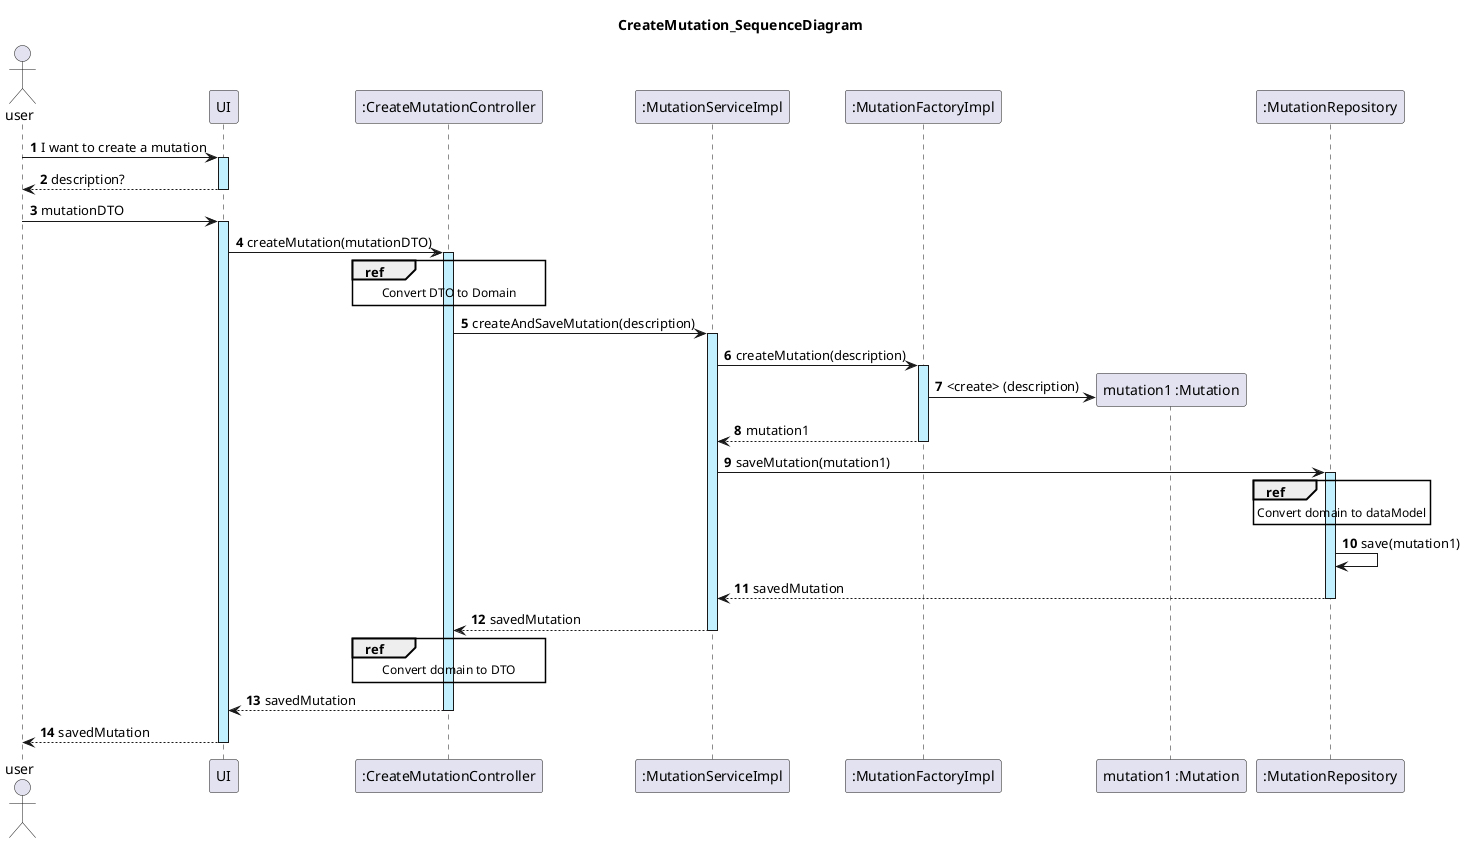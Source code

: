 @startuml
actor user
autonumber

title: CreateMutation_SequenceDiagram

user -> UI ++ #application : I want to create a mutation
UI --> user -- : description?
user -> UI ++ #application : mutationDTO
UI -> ":CreateMutationController" as CMC ++ #application : createMutation(mutationDTO)
ref over CMC
    Convert DTO to Domain
end ref
CMC -> ":MutationServiceImpl" as MS ++ #application : createAndSaveMutation(description)
MS -> ":MutationFactoryImpl" as MF ++ #application : createMutation(description)

create "mutation1 :Mutation" as MT
MF -> MT : <create> (description)
MF --> MS -- : mutation1

MS -> ":MutationRepository" as MR ++ #application : saveMutation(mutation1)
ref over MR
    Convert domain to dataModel
end ref
MR -> MR : save(mutation1)
MR --> MS  -- : savedMutation

MS --> CMC -- : savedMutation
ref over CMC
    Convert domain to DTO
end ref
CMC --> UI -- : savedMutation
UI --> user -- : savedMutation

@enduml